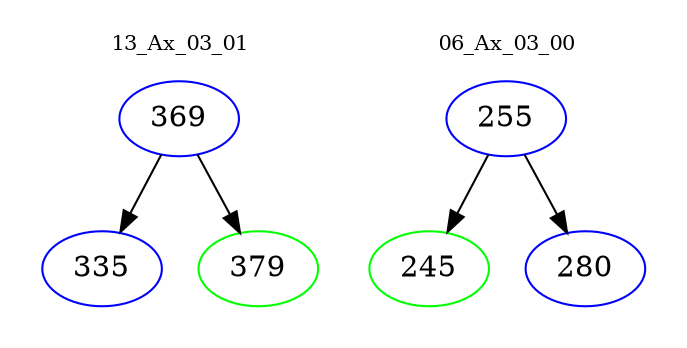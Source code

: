 digraph{
subgraph cluster_0 {
color = white
label = "13_Ax_03_01";
fontsize=10;
T0_369 [label="369", color="blue"]
T0_369 -> T0_335 [color="black"]
T0_335 [label="335", color="blue"]
T0_369 -> T0_379 [color="black"]
T0_379 [label="379", color="green"]
}
subgraph cluster_1 {
color = white
label = "06_Ax_03_00";
fontsize=10;
T1_255 [label="255", color="blue"]
T1_255 -> T1_245 [color="black"]
T1_245 [label="245", color="green"]
T1_255 -> T1_280 [color="black"]
T1_280 [label="280", color="blue"]
}
}
